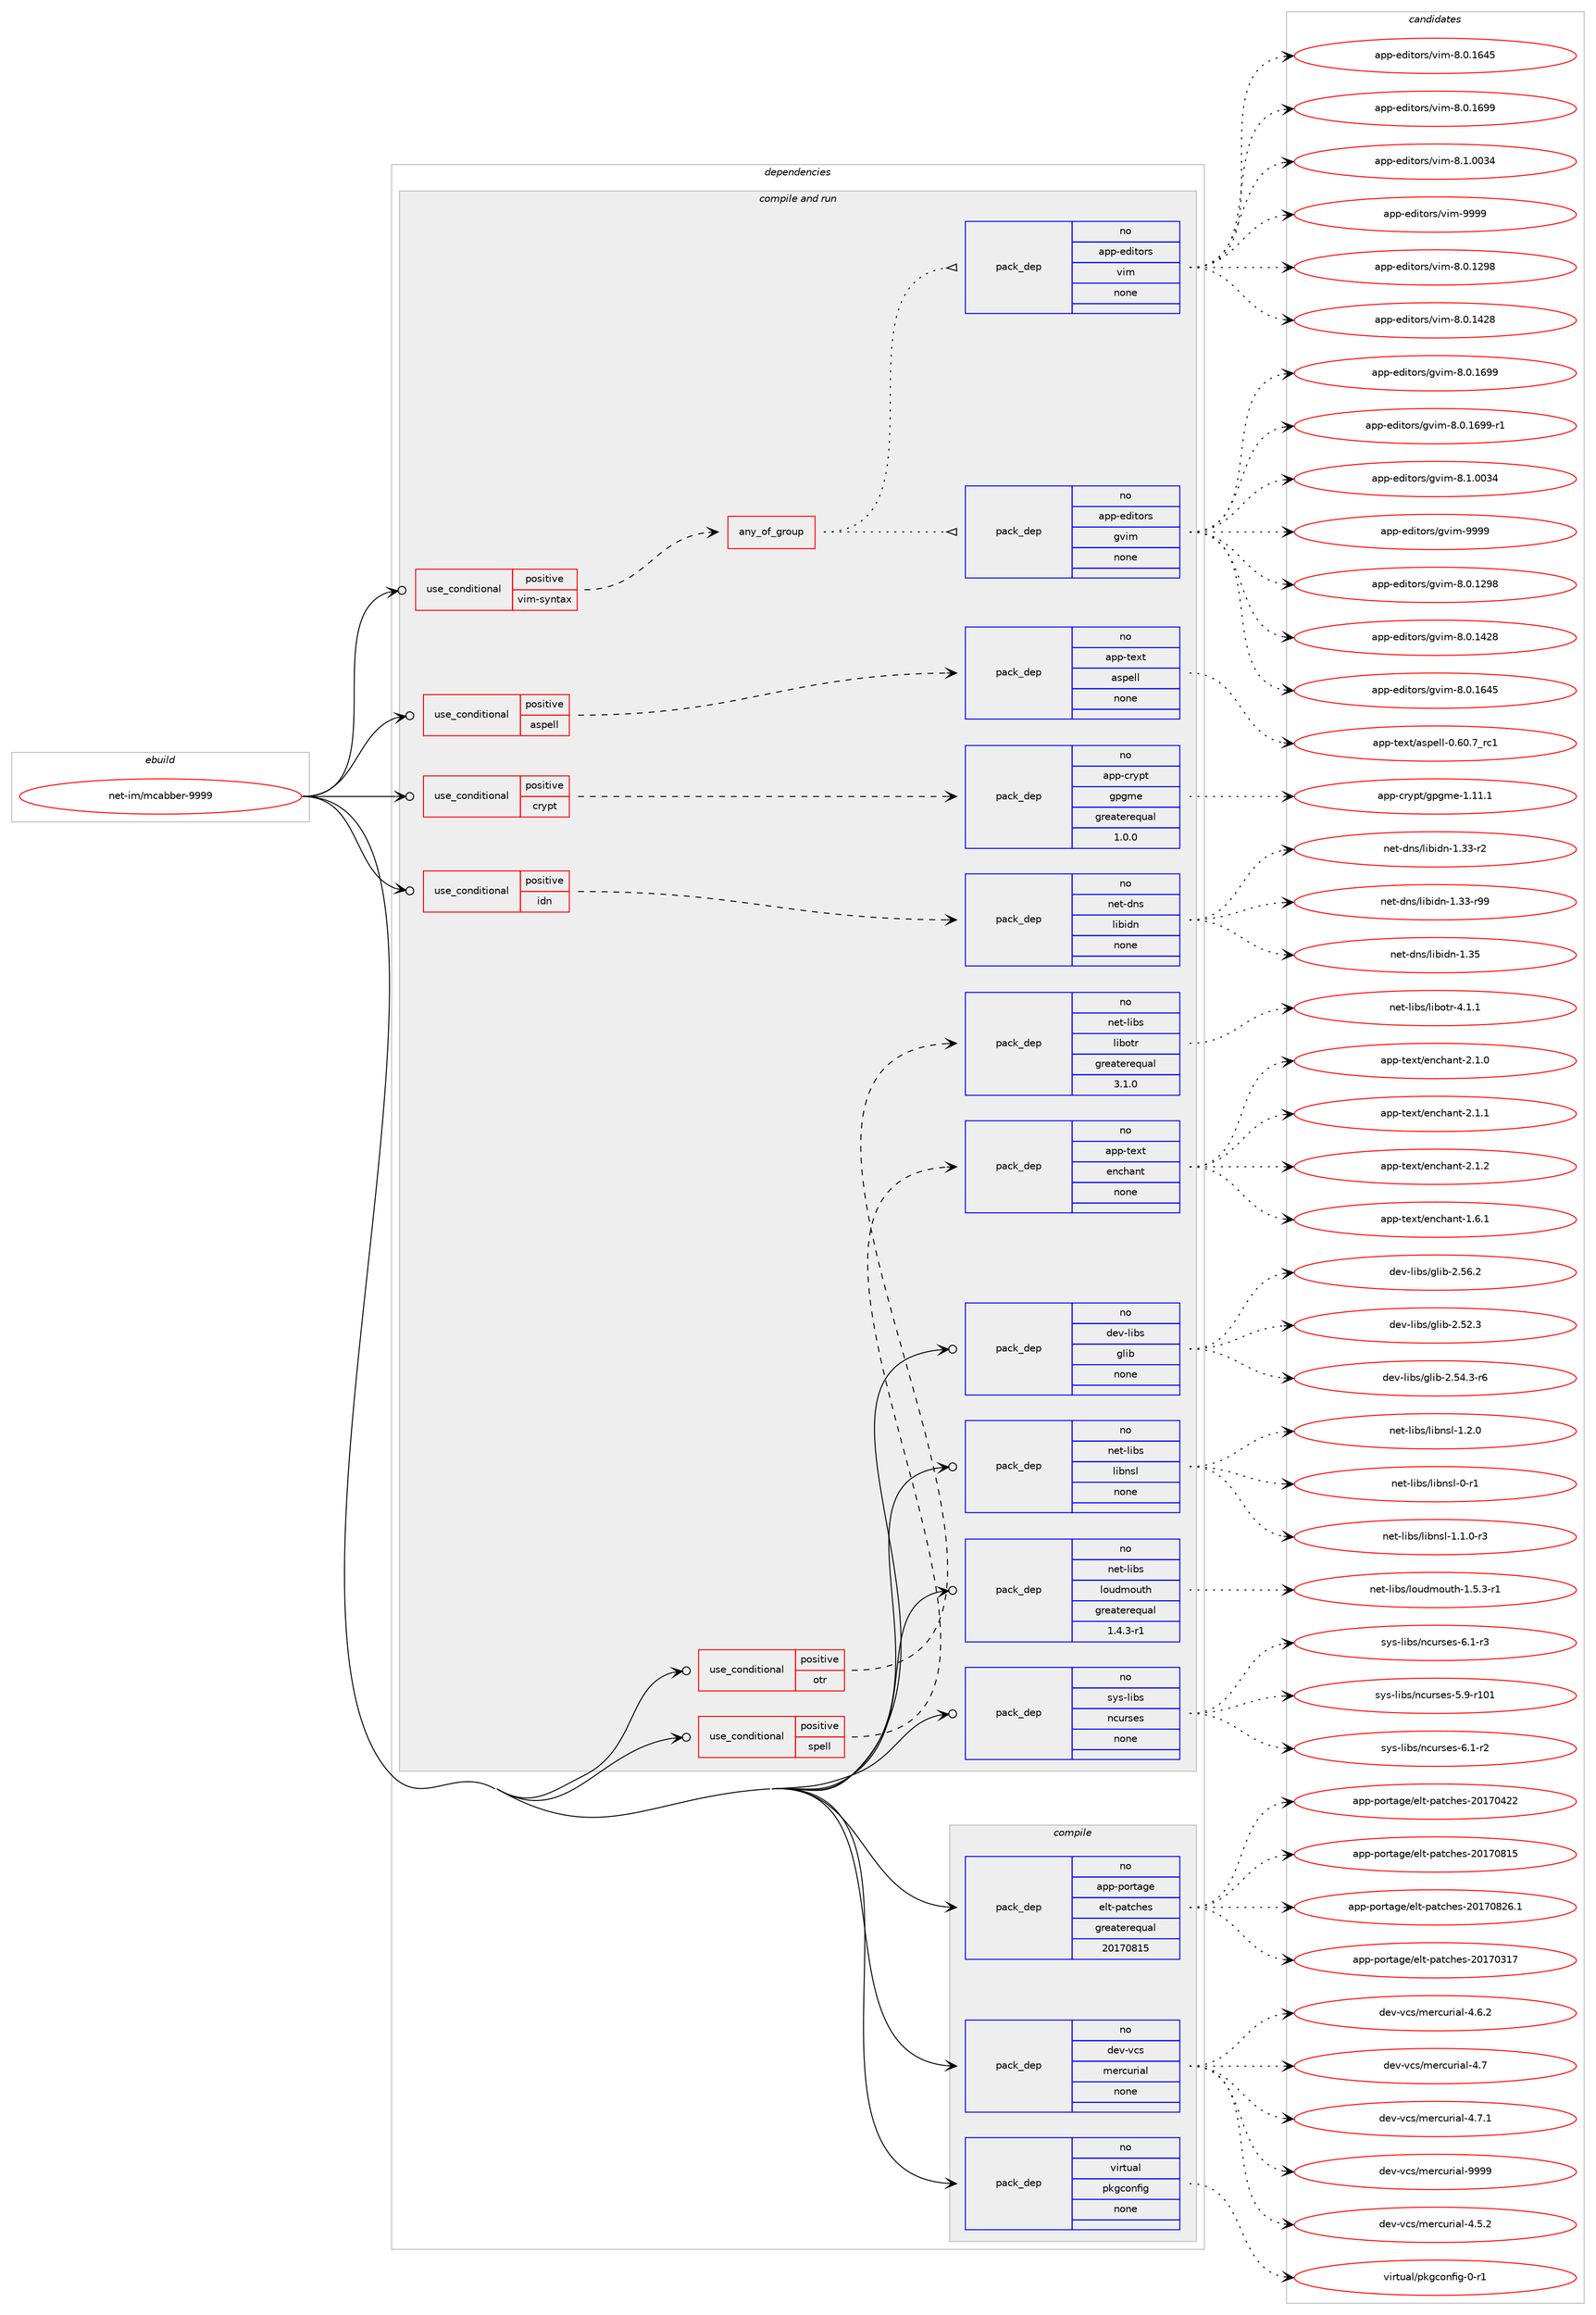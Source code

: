 digraph prolog {

# *************
# Graph options
# *************

newrank=true;
concentrate=true;
compound=true;
graph [rankdir=LR,fontname=Helvetica,fontsize=10,ranksep=1.5];#, ranksep=2.5, nodesep=0.2];
edge  [arrowhead=vee];
node  [fontname=Helvetica,fontsize=10];

# **********
# The ebuild
# **********

subgraph cluster_leftcol {
color=gray;
rank=same;
label=<<i>ebuild</i>>;
id [label="net-im/mcabber-9999", color=red, width=4, href="../net-im/mcabber-9999.svg"];
}

# ****************
# The dependencies
# ****************

subgraph cluster_midcol {
color=gray;
label=<<i>dependencies</i>>;
subgraph cluster_compile {
fillcolor="#eeeeee";
style=filled;
label=<<i>compile</i>>;
subgraph pack7673 {
dependency11536 [label=<<TABLE BORDER="0" CELLBORDER="1" CELLSPACING="0" CELLPADDING="4" WIDTH="220"><TR><TD ROWSPAN="6" CELLPADDING="30">pack_dep</TD></TR><TR><TD WIDTH="110">no</TD></TR><TR><TD>app-portage</TD></TR><TR><TD>elt-patches</TD></TR><TR><TD>greaterequal</TD></TR><TR><TD>20170815</TD></TR></TABLE>>, shape=none, color=blue];
}
id:e -> dependency11536:w [weight=20,style="solid",arrowhead="vee"];
subgraph pack7674 {
dependency11537 [label=<<TABLE BORDER="0" CELLBORDER="1" CELLSPACING="0" CELLPADDING="4" WIDTH="220"><TR><TD ROWSPAN="6" CELLPADDING="30">pack_dep</TD></TR><TR><TD WIDTH="110">no</TD></TR><TR><TD>dev-vcs</TD></TR><TR><TD>mercurial</TD></TR><TR><TD>none</TD></TR><TR><TD></TD></TR></TABLE>>, shape=none, color=blue];
}
id:e -> dependency11537:w [weight=20,style="solid",arrowhead="vee"];
subgraph pack7675 {
dependency11538 [label=<<TABLE BORDER="0" CELLBORDER="1" CELLSPACING="0" CELLPADDING="4" WIDTH="220"><TR><TD ROWSPAN="6" CELLPADDING="30">pack_dep</TD></TR><TR><TD WIDTH="110">no</TD></TR><TR><TD>virtual</TD></TR><TR><TD>pkgconfig</TD></TR><TR><TD>none</TD></TR><TR><TD></TD></TR></TABLE>>, shape=none, color=blue];
}
id:e -> dependency11538:w [weight=20,style="solid",arrowhead="vee"];
}
subgraph cluster_compileandrun {
fillcolor="#eeeeee";
style=filled;
label=<<i>compile and run</i>>;
subgraph cond3657 {
dependency11539 [label=<<TABLE BORDER="0" CELLBORDER="1" CELLSPACING="0" CELLPADDING="4"><TR><TD ROWSPAN="3" CELLPADDING="10">use_conditional</TD></TR><TR><TD>positive</TD></TR><TR><TD>aspell</TD></TR></TABLE>>, shape=none, color=red];
subgraph pack7676 {
dependency11540 [label=<<TABLE BORDER="0" CELLBORDER="1" CELLSPACING="0" CELLPADDING="4" WIDTH="220"><TR><TD ROWSPAN="6" CELLPADDING="30">pack_dep</TD></TR><TR><TD WIDTH="110">no</TD></TR><TR><TD>app-text</TD></TR><TR><TD>aspell</TD></TR><TR><TD>none</TD></TR><TR><TD></TD></TR></TABLE>>, shape=none, color=blue];
}
dependency11539:e -> dependency11540:w [weight=20,style="dashed",arrowhead="vee"];
}
id:e -> dependency11539:w [weight=20,style="solid",arrowhead="odotvee"];
subgraph cond3658 {
dependency11541 [label=<<TABLE BORDER="0" CELLBORDER="1" CELLSPACING="0" CELLPADDING="4"><TR><TD ROWSPAN="3" CELLPADDING="10">use_conditional</TD></TR><TR><TD>positive</TD></TR><TR><TD>crypt</TD></TR></TABLE>>, shape=none, color=red];
subgraph pack7677 {
dependency11542 [label=<<TABLE BORDER="0" CELLBORDER="1" CELLSPACING="0" CELLPADDING="4" WIDTH="220"><TR><TD ROWSPAN="6" CELLPADDING="30">pack_dep</TD></TR><TR><TD WIDTH="110">no</TD></TR><TR><TD>app-crypt</TD></TR><TR><TD>gpgme</TD></TR><TR><TD>greaterequal</TD></TR><TR><TD>1.0.0</TD></TR></TABLE>>, shape=none, color=blue];
}
dependency11541:e -> dependency11542:w [weight=20,style="dashed",arrowhead="vee"];
}
id:e -> dependency11541:w [weight=20,style="solid",arrowhead="odotvee"];
subgraph cond3659 {
dependency11543 [label=<<TABLE BORDER="0" CELLBORDER="1" CELLSPACING="0" CELLPADDING="4"><TR><TD ROWSPAN="3" CELLPADDING="10">use_conditional</TD></TR><TR><TD>positive</TD></TR><TR><TD>idn</TD></TR></TABLE>>, shape=none, color=red];
subgraph pack7678 {
dependency11544 [label=<<TABLE BORDER="0" CELLBORDER="1" CELLSPACING="0" CELLPADDING="4" WIDTH="220"><TR><TD ROWSPAN="6" CELLPADDING="30">pack_dep</TD></TR><TR><TD WIDTH="110">no</TD></TR><TR><TD>net-dns</TD></TR><TR><TD>libidn</TD></TR><TR><TD>none</TD></TR><TR><TD></TD></TR></TABLE>>, shape=none, color=blue];
}
dependency11543:e -> dependency11544:w [weight=20,style="dashed",arrowhead="vee"];
}
id:e -> dependency11543:w [weight=20,style="solid",arrowhead="odotvee"];
subgraph cond3660 {
dependency11545 [label=<<TABLE BORDER="0" CELLBORDER="1" CELLSPACING="0" CELLPADDING="4"><TR><TD ROWSPAN="3" CELLPADDING="10">use_conditional</TD></TR><TR><TD>positive</TD></TR><TR><TD>otr</TD></TR></TABLE>>, shape=none, color=red];
subgraph pack7679 {
dependency11546 [label=<<TABLE BORDER="0" CELLBORDER="1" CELLSPACING="0" CELLPADDING="4" WIDTH="220"><TR><TD ROWSPAN="6" CELLPADDING="30">pack_dep</TD></TR><TR><TD WIDTH="110">no</TD></TR><TR><TD>net-libs</TD></TR><TR><TD>libotr</TD></TR><TR><TD>greaterequal</TD></TR><TR><TD>3.1.0</TD></TR></TABLE>>, shape=none, color=blue];
}
dependency11545:e -> dependency11546:w [weight=20,style="dashed",arrowhead="vee"];
}
id:e -> dependency11545:w [weight=20,style="solid",arrowhead="odotvee"];
subgraph cond3661 {
dependency11547 [label=<<TABLE BORDER="0" CELLBORDER="1" CELLSPACING="0" CELLPADDING="4"><TR><TD ROWSPAN="3" CELLPADDING="10">use_conditional</TD></TR><TR><TD>positive</TD></TR><TR><TD>spell</TD></TR></TABLE>>, shape=none, color=red];
subgraph pack7680 {
dependency11548 [label=<<TABLE BORDER="0" CELLBORDER="1" CELLSPACING="0" CELLPADDING="4" WIDTH="220"><TR><TD ROWSPAN="6" CELLPADDING="30">pack_dep</TD></TR><TR><TD WIDTH="110">no</TD></TR><TR><TD>app-text</TD></TR><TR><TD>enchant</TD></TR><TR><TD>none</TD></TR><TR><TD></TD></TR></TABLE>>, shape=none, color=blue];
}
dependency11547:e -> dependency11548:w [weight=20,style="dashed",arrowhead="vee"];
}
id:e -> dependency11547:w [weight=20,style="solid",arrowhead="odotvee"];
subgraph cond3662 {
dependency11549 [label=<<TABLE BORDER="0" CELLBORDER="1" CELLSPACING="0" CELLPADDING="4"><TR><TD ROWSPAN="3" CELLPADDING="10">use_conditional</TD></TR><TR><TD>positive</TD></TR><TR><TD>vim-syntax</TD></TR></TABLE>>, shape=none, color=red];
subgraph any195 {
dependency11550 [label=<<TABLE BORDER="0" CELLBORDER="1" CELLSPACING="0" CELLPADDING="4"><TR><TD CELLPADDING="10">any_of_group</TD></TR></TABLE>>, shape=none, color=red];subgraph pack7681 {
dependency11551 [label=<<TABLE BORDER="0" CELLBORDER="1" CELLSPACING="0" CELLPADDING="4" WIDTH="220"><TR><TD ROWSPAN="6" CELLPADDING="30">pack_dep</TD></TR><TR><TD WIDTH="110">no</TD></TR><TR><TD>app-editors</TD></TR><TR><TD>vim</TD></TR><TR><TD>none</TD></TR><TR><TD></TD></TR></TABLE>>, shape=none, color=blue];
}
dependency11550:e -> dependency11551:w [weight=20,style="dotted",arrowhead="oinv"];
subgraph pack7682 {
dependency11552 [label=<<TABLE BORDER="0" CELLBORDER="1" CELLSPACING="0" CELLPADDING="4" WIDTH="220"><TR><TD ROWSPAN="6" CELLPADDING="30">pack_dep</TD></TR><TR><TD WIDTH="110">no</TD></TR><TR><TD>app-editors</TD></TR><TR><TD>gvim</TD></TR><TR><TD>none</TD></TR><TR><TD></TD></TR></TABLE>>, shape=none, color=blue];
}
dependency11550:e -> dependency11552:w [weight=20,style="dotted",arrowhead="oinv"];
}
dependency11549:e -> dependency11550:w [weight=20,style="dashed",arrowhead="vee"];
}
id:e -> dependency11549:w [weight=20,style="solid",arrowhead="odotvee"];
subgraph pack7683 {
dependency11553 [label=<<TABLE BORDER="0" CELLBORDER="1" CELLSPACING="0" CELLPADDING="4" WIDTH="220"><TR><TD ROWSPAN="6" CELLPADDING="30">pack_dep</TD></TR><TR><TD WIDTH="110">no</TD></TR><TR><TD>dev-libs</TD></TR><TR><TD>glib</TD></TR><TR><TD>none</TD></TR><TR><TD></TD></TR></TABLE>>, shape=none, color=blue];
}
id:e -> dependency11553:w [weight=20,style="solid",arrowhead="odotvee"];
subgraph pack7684 {
dependency11554 [label=<<TABLE BORDER="0" CELLBORDER="1" CELLSPACING="0" CELLPADDING="4" WIDTH="220"><TR><TD ROWSPAN="6" CELLPADDING="30">pack_dep</TD></TR><TR><TD WIDTH="110">no</TD></TR><TR><TD>net-libs</TD></TR><TR><TD>libnsl</TD></TR><TR><TD>none</TD></TR><TR><TD></TD></TR></TABLE>>, shape=none, color=blue];
}
id:e -> dependency11554:w [weight=20,style="solid",arrowhead="odotvee"];
subgraph pack7685 {
dependency11555 [label=<<TABLE BORDER="0" CELLBORDER="1" CELLSPACING="0" CELLPADDING="4" WIDTH="220"><TR><TD ROWSPAN="6" CELLPADDING="30">pack_dep</TD></TR><TR><TD WIDTH="110">no</TD></TR><TR><TD>net-libs</TD></TR><TR><TD>loudmouth</TD></TR><TR><TD>greaterequal</TD></TR><TR><TD>1.4.3-r1</TD></TR></TABLE>>, shape=none, color=blue];
}
id:e -> dependency11555:w [weight=20,style="solid",arrowhead="odotvee"];
subgraph pack7686 {
dependency11556 [label=<<TABLE BORDER="0" CELLBORDER="1" CELLSPACING="0" CELLPADDING="4" WIDTH="220"><TR><TD ROWSPAN="6" CELLPADDING="30">pack_dep</TD></TR><TR><TD WIDTH="110">no</TD></TR><TR><TD>sys-libs</TD></TR><TR><TD>ncurses</TD></TR><TR><TD>none</TD></TR><TR><TD></TD></TR></TABLE>>, shape=none, color=blue];
}
id:e -> dependency11556:w [weight=20,style="solid",arrowhead="odotvee"];
}
subgraph cluster_run {
fillcolor="#eeeeee";
style=filled;
label=<<i>run</i>>;
}
}

# **************
# The candidates
# **************

subgraph cluster_choices {
rank=same;
color=gray;
label=<<i>candidates</i>>;

subgraph choice7673 {
color=black;
nodesep=1;
choice97112112451121111141169710310147101108116451129711699104101115455048495548514955 [label="app-portage/elt-patches-20170317", color=red, width=4,href="../app-portage/elt-patches-20170317.svg"];
choice97112112451121111141169710310147101108116451129711699104101115455048495548525050 [label="app-portage/elt-patches-20170422", color=red, width=4,href="../app-portage/elt-patches-20170422.svg"];
choice97112112451121111141169710310147101108116451129711699104101115455048495548564953 [label="app-portage/elt-patches-20170815", color=red, width=4,href="../app-portage/elt-patches-20170815.svg"];
choice971121124511211111411697103101471011081164511297116991041011154550484955485650544649 [label="app-portage/elt-patches-20170826.1", color=red, width=4,href="../app-portage/elt-patches-20170826.1.svg"];
dependency11536:e -> choice97112112451121111141169710310147101108116451129711699104101115455048495548514955:w [style=dotted,weight="100"];
dependency11536:e -> choice97112112451121111141169710310147101108116451129711699104101115455048495548525050:w [style=dotted,weight="100"];
dependency11536:e -> choice97112112451121111141169710310147101108116451129711699104101115455048495548564953:w [style=dotted,weight="100"];
dependency11536:e -> choice971121124511211111411697103101471011081164511297116991041011154550484955485650544649:w [style=dotted,weight="100"];
}
subgraph choice7674 {
color=black;
nodesep=1;
choice1001011184511899115471091011149911711410597108455246534650 [label="dev-vcs/mercurial-4.5.2", color=red, width=4,href="../dev-vcs/mercurial-4.5.2.svg"];
choice1001011184511899115471091011149911711410597108455246544650 [label="dev-vcs/mercurial-4.6.2", color=red, width=4,href="../dev-vcs/mercurial-4.6.2.svg"];
choice100101118451189911547109101114991171141059710845524655 [label="dev-vcs/mercurial-4.7", color=red, width=4,href="../dev-vcs/mercurial-4.7.svg"];
choice1001011184511899115471091011149911711410597108455246554649 [label="dev-vcs/mercurial-4.7.1", color=red, width=4,href="../dev-vcs/mercurial-4.7.1.svg"];
choice10010111845118991154710910111499117114105971084557575757 [label="dev-vcs/mercurial-9999", color=red, width=4,href="../dev-vcs/mercurial-9999.svg"];
dependency11537:e -> choice1001011184511899115471091011149911711410597108455246534650:w [style=dotted,weight="100"];
dependency11537:e -> choice1001011184511899115471091011149911711410597108455246544650:w [style=dotted,weight="100"];
dependency11537:e -> choice100101118451189911547109101114991171141059710845524655:w [style=dotted,weight="100"];
dependency11537:e -> choice1001011184511899115471091011149911711410597108455246554649:w [style=dotted,weight="100"];
dependency11537:e -> choice10010111845118991154710910111499117114105971084557575757:w [style=dotted,weight="100"];
}
subgraph choice7675 {
color=black;
nodesep=1;
choice11810511411611797108471121071039911111010210510345484511449 [label="virtual/pkgconfig-0-r1", color=red, width=4,href="../virtual/pkgconfig-0-r1.svg"];
dependency11538:e -> choice11810511411611797108471121071039911111010210510345484511449:w [style=dotted,weight="100"];
}
subgraph choice7676 {
color=black;
nodesep=1;
choice9711211245116101120116479711511210110810845484654484655951149949 [label="app-text/aspell-0.60.7_rc1", color=red, width=4,href="../app-text/aspell-0.60.7_rc1.svg"];
dependency11540:e -> choice9711211245116101120116479711511210110810845484654484655951149949:w [style=dotted,weight="100"];
}
subgraph choice7677 {
color=black;
nodesep=1;
choice9711211245991141211121164710311210310910145494649494649 [label="app-crypt/gpgme-1.11.1", color=red, width=4,href="../app-crypt/gpgme-1.11.1.svg"];
dependency11542:e -> choice9711211245991141211121164710311210310910145494649494649:w [style=dotted,weight="100"];
}
subgraph choice7678 {
color=black;
nodesep=1;
choice11010111645100110115471081059810510011045494651514511450 [label="net-dns/libidn-1.33-r2", color=red, width=4,href="../net-dns/libidn-1.33-r2.svg"];
choice1101011164510011011547108105981051001104549465151451145757 [label="net-dns/libidn-1.33-r99", color=red, width=4,href="../net-dns/libidn-1.33-r99.svg"];
choice1101011164510011011547108105981051001104549465153 [label="net-dns/libidn-1.35", color=red, width=4,href="../net-dns/libidn-1.35.svg"];
dependency11544:e -> choice11010111645100110115471081059810510011045494651514511450:w [style=dotted,weight="100"];
dependency11544:e -> choice1101011164510011011547108105981051001104549465151451145757:w [style=dotted,weight="100"];
dependency11544:e -> choice1101011164510011011547108105981051001104549465153:w [style=dotted,weight="100"];
}
subgraph choice7679 {
color=black;
nodesep=1;
choice11010111645108105981154710810598111116114455246494649 [label="net-libs/libotr-4.1.1", color=red, width=4,href="../net-libs/libotr-4.1.1.svg"];
dependency11546:e -> choice11010111645108105981154710810598111116114455246494649:w [style=dotted,weight="100"];
}
subgraph choice7680 {
color=black;
nodesep=1;
choice9711211245116101120116471011109910497110116454946544649 [label="app-text/enchant-1.6.1", color=red, width=4,href="../app-text/enchant-1.6.1.svg"];
choice9711211245116101120116471011109910497110116455046494648 [label="app-text/enchant-2.1.0", color=red, width=4,href="../app-text/enchant-2.1.0.svg"];
choice9711211245116101120116471011109910497110116455046494649 [label="app-text/enchant-2.1.1", color=red, width=4,href="../app-text/enchant-2.1.1.svg"];
choice9711211245116101120116471011109910497110116455046494650 [label="app-text/enchant-2.1.2", color=red, width=4,href="../app-text/enchant-2.1.2.svg"];
dependency11548:e -> choice9711211245116101120116471011109910497110116454946544649:w [style=dotted,weight="100"];
dependency11548:e -> choice9711211245116101120116471011109910497110116455046494648:w [style=dotted,weight="100"];
dependency11548:e -> choice9711211245116101120116471011109910497110116455046494649:w [style=dotted,weight="100"];
dependency11548:e -> choice9711211245116101120116471011109910497110116455046494650:w [style=dotted,weight="100"];
}
subgraph choice7681 {
color=black;
nodesep=1;
choice971121124510110010511611111411547118105109455646484649505756 [label="app-editors/vim-8.0.1298", color=red, width=4,href="../app-editors/vim-8.0.1298.svg"];
choice971121124510110010511611111411547118105109455646484649525056 [label="app-editors/vim-8.0.1428", color=red, width=4,href="../app-editors/vim-8.0.1428.svg"];
choice971121124510110010511611111411547118105109455646484649545253 [label="app-editors/vim-8.0.1645", color=red, width=4,href="../app-editors/vim-8.0.1645.svg"];
choice971121124510110010511611111411547118105109455646484649545757 [label="app-editors/vim-8.0.1699", color=red, width=4,href="../app-editors/vim-8.0.1699.svg"];
choice971121124510110010511611111411547118105109455646494648485152 [label="app-editors/vim-8.1.0034", color=red, width=4,href="../app-editors/vim-8.1.0034.svg"];
choice9711211245101100105116111114115471181051094557575757 [label="app-editors/vim-9999", color=red, width=4,href="../app-editors/vim-9999.svg"];
dependency11551:e -> choice971121124510110010511611111411547118105109455646484649505756:w [style=dotted,weight="100"];
dependency11551:e -> choice971121124510110010511611111411547118105109455646484649525056:w [style=dotted,weight="100"];
dependency11551:e -> choice971121124510110010511611111411547118105109455646484649545253:w [style=dotted,weight="100"];
dependency11551:e -> choice971121124510110010511611111411547118105109455646484649545757:w [style=dotted,weight="100"];
dependency11551:e -> choice971121124510110010511611111411547118105109455646494648485152:w [style=dotted,weight="100"];
dependency11551:e -> choice9711211245101100105116111114115471181051094557575757:w [style=dotted,weight="100"];
}
subgraph choice7682 {
color=black;
nodesep=1;
choice971121124510110010511611111411547103118105109455646484649505756 [label="app-editors/gvim-8.0.1298", color=red, width=4,href="../app-editors/gvim-8.0.1298.svg"];
choice971121124510110010511611111411547103118105109455646484649525056 [label="app-editors/gvim-8.0.1428", color=red, width=4,href="../app-editors/gvim-8.0.1428.svg"];
choice971121124510110010511611111411547103118105109455646484649545253 [label="app-editors/gvim-8.0.1645", color=red, width=4,href="../app-editors/gvim-8.0.1645.svg"];
choice971121124510110010511611111411547103118105109455646484649545757 [label="app-editors/gvim-8.0.1699", color=red, width=4,href="../app-editors/gvim-8.0.1699.svg"];
choice9711211245101100105116111114115471031181051094556464846495457574511449 [label="app-editors/gvim-8.0.1699-r1", color=red, width=4,href="../app-editors/gvim-8.0.1699-r1.svg"];
choice971121124510110010511611111411547103118105109455646494648485152 [label="app-editors/gvim-8.1.0034", color=red, width=4,href="../app-editors/gvim-8.1.0034.svg"];
choice9711211245101100105116111114115471031181051094557575757 [label="app-editors/gvim-9999", color=red, width=4,href="../app-editors/gvim-9999.svg"];
dependency11552:e -> choice971121124510110010511611111411547103118105109455646484649505756:w [style=dotted,weight="100"];
dependency11552:e -> choice971121124510110010511611111411547103118105109455646484649525056:w [style=dotted,weight="100"];
dependency11552:e -> choice971121124510110010511611111411547103118105109455646484649545253:w [style=dotted,weight="100"];
dependency11552:e -> choice971121124510110010511611111411547103118105109455646484649545757:w [style=dotted,weight="100"];
dependency11552:e -> choice9711211245101100105116111114115471031181051094556464846495457574511449:w [style=dotted,weight="100"];
dependency11552:e -> choice971121124510110010511611111411547103118105109455646494648485152:w [style=dotted,weight="100"];
dependency11552:e -> choice9711211245101100105116111114115471031181051094557575757:w [style=dotted,weight="100"];
}
subgraph choice7683 {
color=black;
nodesep=1;
choice1001011184510810598115471031081059845504653504651 [label="dev-libs/glib-2.52.3", color=red, width=4,href="../dev-libs/glib-2.52.3.svg"];
choice10010111845108105981154710310810598455046535246514511454 [label="dev-libs/glib-2.54.3-r6", color=red, width=4,href="../dev-libs/glib-2.54.3-r6.svg"];
choice1001011184510810598115471031081059845504653544650 [label="dev-libs/glib-2.56.2", color=red, width=4,href="../dev-libs/glib-2.56.2.svg"];
dependency11553:e -> choice1001011184510810598115471031081059845504653504651:w [style=dotted,weight="100"];
dependency11553:e -> choice10010111845108105981154710310810598455046535246514511454:w [style=dotted,weight="100"];
dependency11553:e -> choice1001011184510810598115471031081059845504653544650:w [style=dotted,weight="100"];
}
subgraph choice7684 {
color=black;
nodesep=1;
choice1101011164510810598115471081059811011510845484511449 [label="net-libs/libnsl-0-r1", color=red, width=4,href="../net-libs/libnsl-0-r1.svg"];
choice110101116451081059811547108105981101151084549464946484511451 [label="net-libs/libnsl-1.1.0-r3", color=red, width=4,href="../net-libs/libnsl-1.1.0-r3.svg"];
choice11010111645108105981154710810598110115108454946504648 [label="net-libs/libnsl-1.2.0", color=red, width=4,href="../net-libs/libnsl-1.2.0.svg"];
dependency11554:e -> choice1101011164510810598115471081059811011510845484511449:w [style=dotted,weight="100"];
dependency11554:e -> choice110101116451081059811547108105981101151084549464946484511451:w [style=dotted,weight="100"];
dependency11554:e -> choice11010111645108105981154710810598110115108454946504648:w [style=dotted,weight="100"];
}
subgraph choice7685 {
color=black;
nodesep=1;
choice1101011164510810598115471081111171001091111171161044549465346514511449 [label="net-libs/loudmouth-1.5.3-r1", color=red, width=4,href="../net-libs/loudmouth-1.5.3-r1.svg"];
dependency11555:e -> choice1101011164510810598115471081111171001091111171161044549465346514511449:w [style=dotted,weight="100"];
}
subgraph choice7686 {
color=black;
nodesep=1;
choice115121115451081059811547110991171141151011154553465745114494849 [label="sys-libs/ncurses-5.9-r101", color=red, width=4,href="../sys-libs/ncurses-5.9-r101.svg"];
choice11512111545108105981154711099117114115101115455446494511450 [label="sys-libs/ncurses-6.1-r2", color=red, width=4,href="../sys-libs/ncurses-6.1-r2.svg"];
choice11512111545108105981154711099117114115101115455446494511451 [label="sys-libs/ncurses-6.1-r3", color=red, width=4,href="../sys-libs/ncurses-6.1-r3.svg"];
dependency11556:e -> choice115121115451081059811547110991171141151011154553465745114494849:w [style=dotted,weight="100"];
dependency11556:e -> choice11512111545108105981154711099117114115101115455446494511450:w [style=dotted,weight="100"];
dependency11556:e -> choice11512111545108105981154711099117114115101115455446494511451:w [style=dotted,weight="100"];
}
}

}
